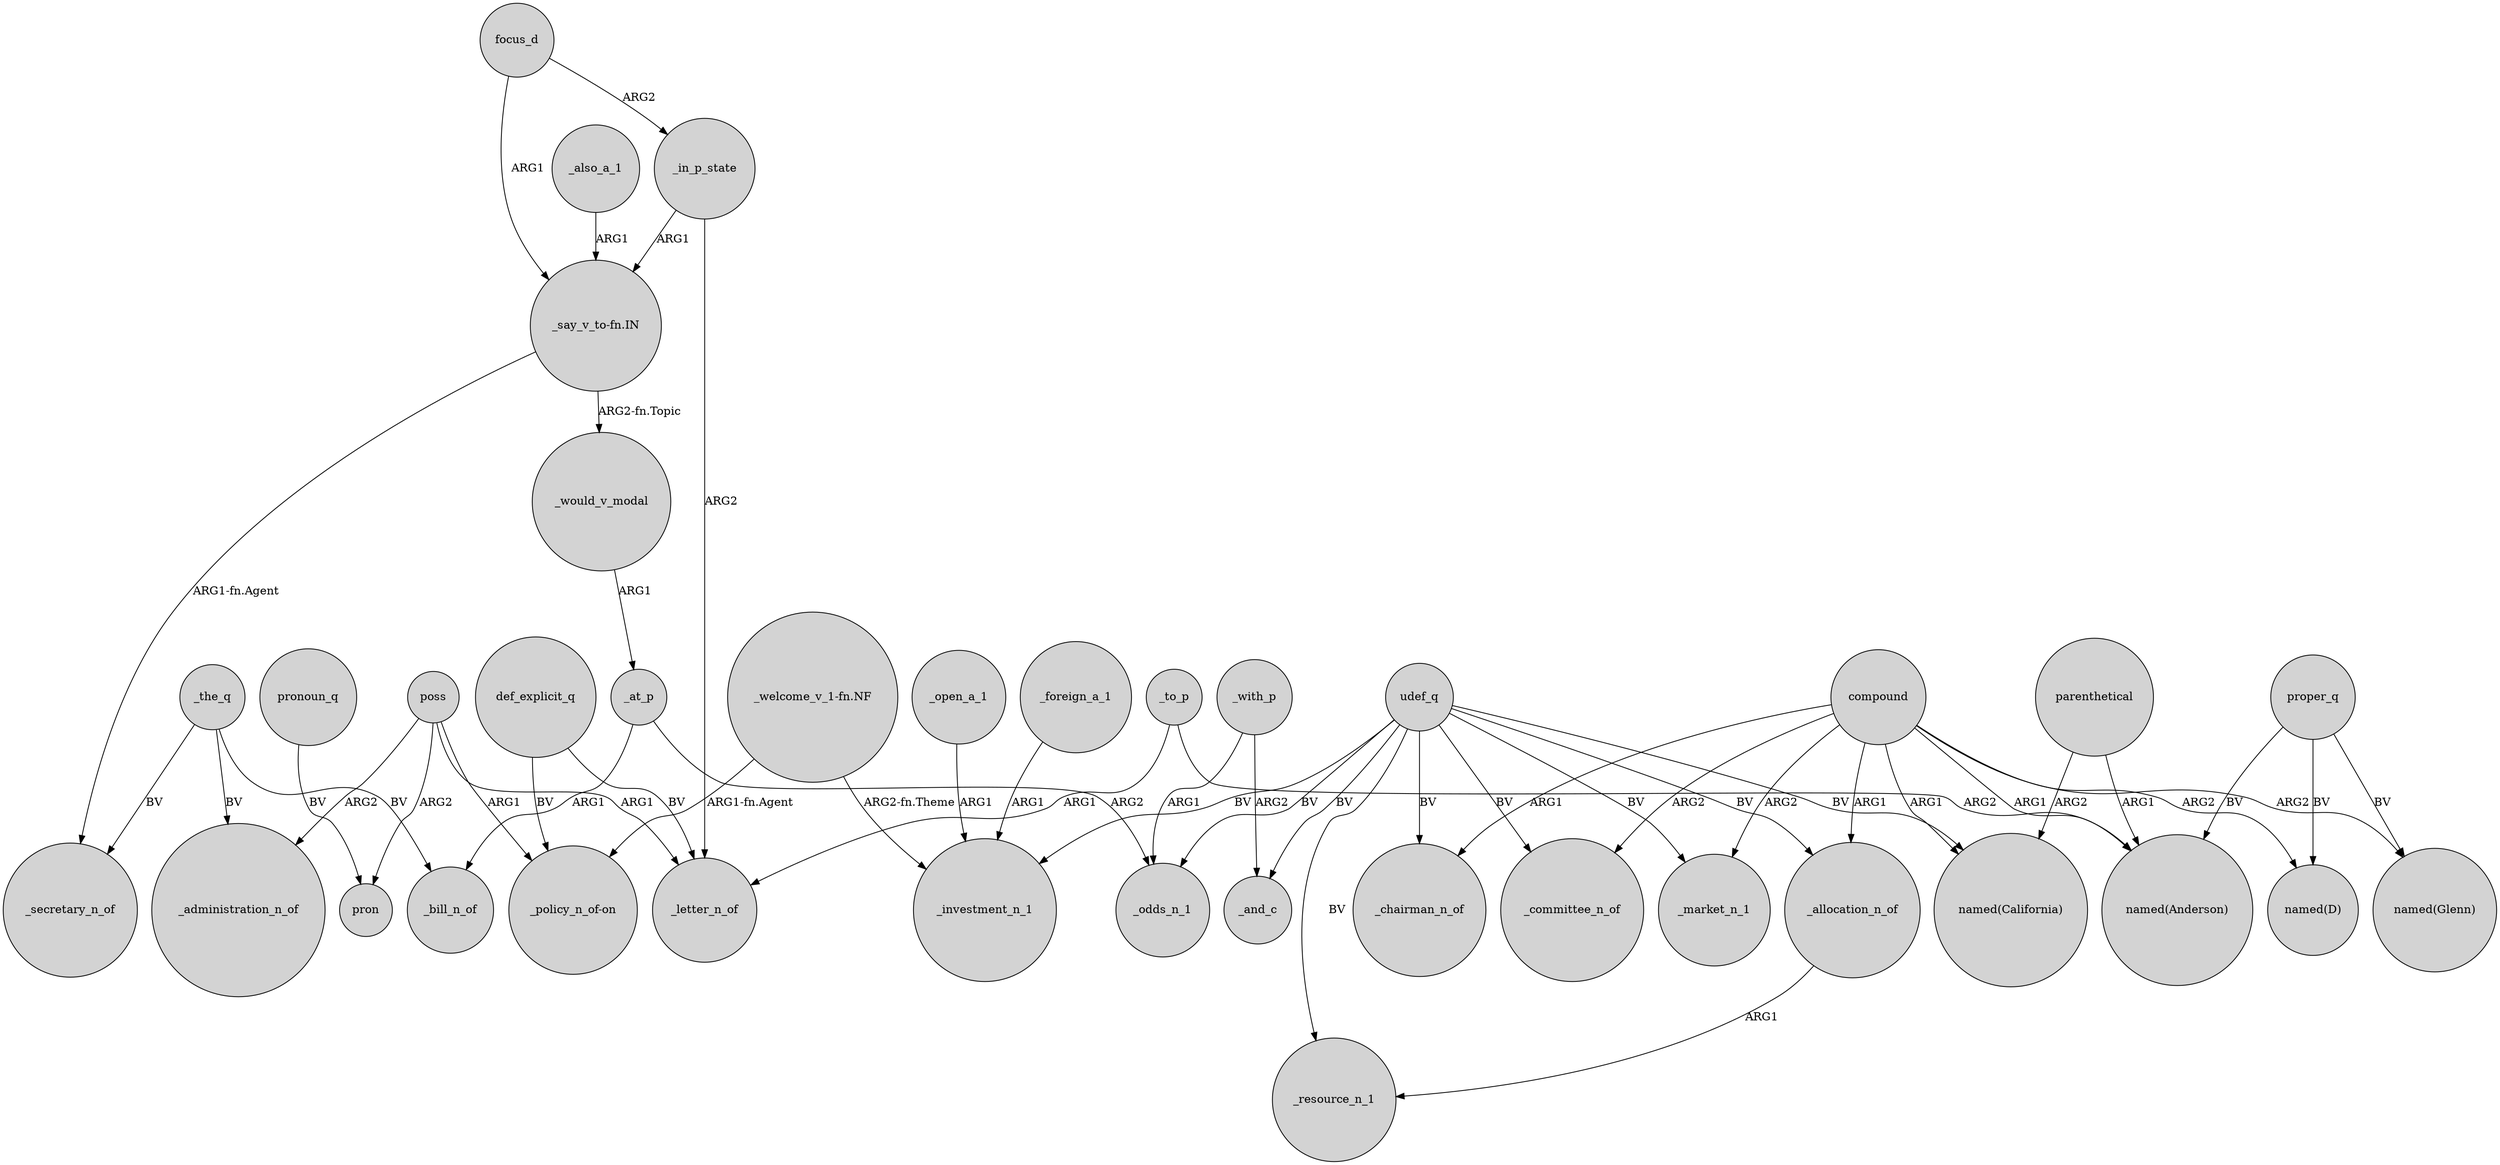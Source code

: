 digraph {
	node [shape=circle style=filled]
	"_say_v_to-fn.IN" -> _would_v_modal [label="ARG2-fn.Topic"]
	_with_p -> _and_c [label=ARG2]
	_the_q -> _bill_n_of [label=BV]
	compound -> _market_n_1 [label=ARG2]
	udef_q -> _odds_n_1 [label=BV]
	_also_a_1 -> "_say_v_to-fn.IN" [label=ARG1]
	compound -> _chairman_n_of [label=ARG1]
	poss -> pron [label=ARG2]
	_at_p -> _odds_n_1 [label=ARG2]
	udef_q -> "named(California)" [label=BV]
	proper_q -> "named(Anderson)" [label=BV]
	_at_p -> _bill_n_of [label=ARG1]
	poss -> _letter_n_of [label=ARG1]
	focus_d -> _in_p_state [label=ARG2]
	parenthetical -> "named(Anderson)" [label=ARG1]
	udef_q -> _committee_n_of [label=BV]
	compound -> "named(Glenn)" [label=ARG2]
	poss -> "_policy_n_of-on" [label=ARG1]
	udef_q -> _market_n_1 [label=BV]
	parenthetical -> "named(California)" [label=ARG2]
	_allocation_n_of -> _resource_n_1 [label=ARG1]
	udef_q -> _chairman_n_of [label=BV]
	proper_q -> "named(Glenn)" [label=BV]
	_the_q -> _secretary_n_of [label=BV]
	_would_v_modal -> _at_p [label=ARG1]
	def_explicit_q -> "_policy_n_of-on" [label=BV]
	_with_p -> _odds_n_1 [label=ARG1]
	poss -> _administration_n_of [label=ARG2]
	pronoun_q -> pron [label=BV]
	compound -> "named(Anderson)" [label=ARG1]
	"_say_v_to-fn.IN" -> _secretary_n_of [label="ARG1-fn.Agent"]
	compound -> "named(California)" [label=ARG1]
	_to_p -> "named(Anderson)" [label=ARG2]
	udef_q -> _resource_n_1 [label=BV]
	_to_p -> _letter_n_of [label=ARG1]
	compound -> _committee_n_of [label=ARG2]
	def_explicit_q -> _letter_n_of [label=BV]
	compound -> "named(D)" [label=ARG2]
	proper_q -> "named(D)" [label=BV]
	"_welcome_v_1-fn.NF" -> "_policy_n_of-on" [label="ARG1-fn.Agent"]
	_foreign_a_1 -> _investment_n_1 [label=ARG1]
	"_welcome_v_1-fn.NF" -> _investment_n_1 [label="ARG2-fn.Theme"]
	udef_q -> _investment_n_1 [label=BV]
	_in_p_state -> _letter_n_of [label=ARG2]
	udef_q -> _allocation_n_of [label=BV]
	compound -> _allocation_n_of [label=ARG1]
	_the_q -> _administration_n_of [label=BV]
	udef_q -> _and_c [label=BV]
	_in_p_state -> "_say_v_to-fn.IN" [label=ARG1]
	_open_a_1 -> _investment_n_1 [label=ARG1]
	focus_d -> "_say_v_to-fn.IN" [label=ARG1]
}
